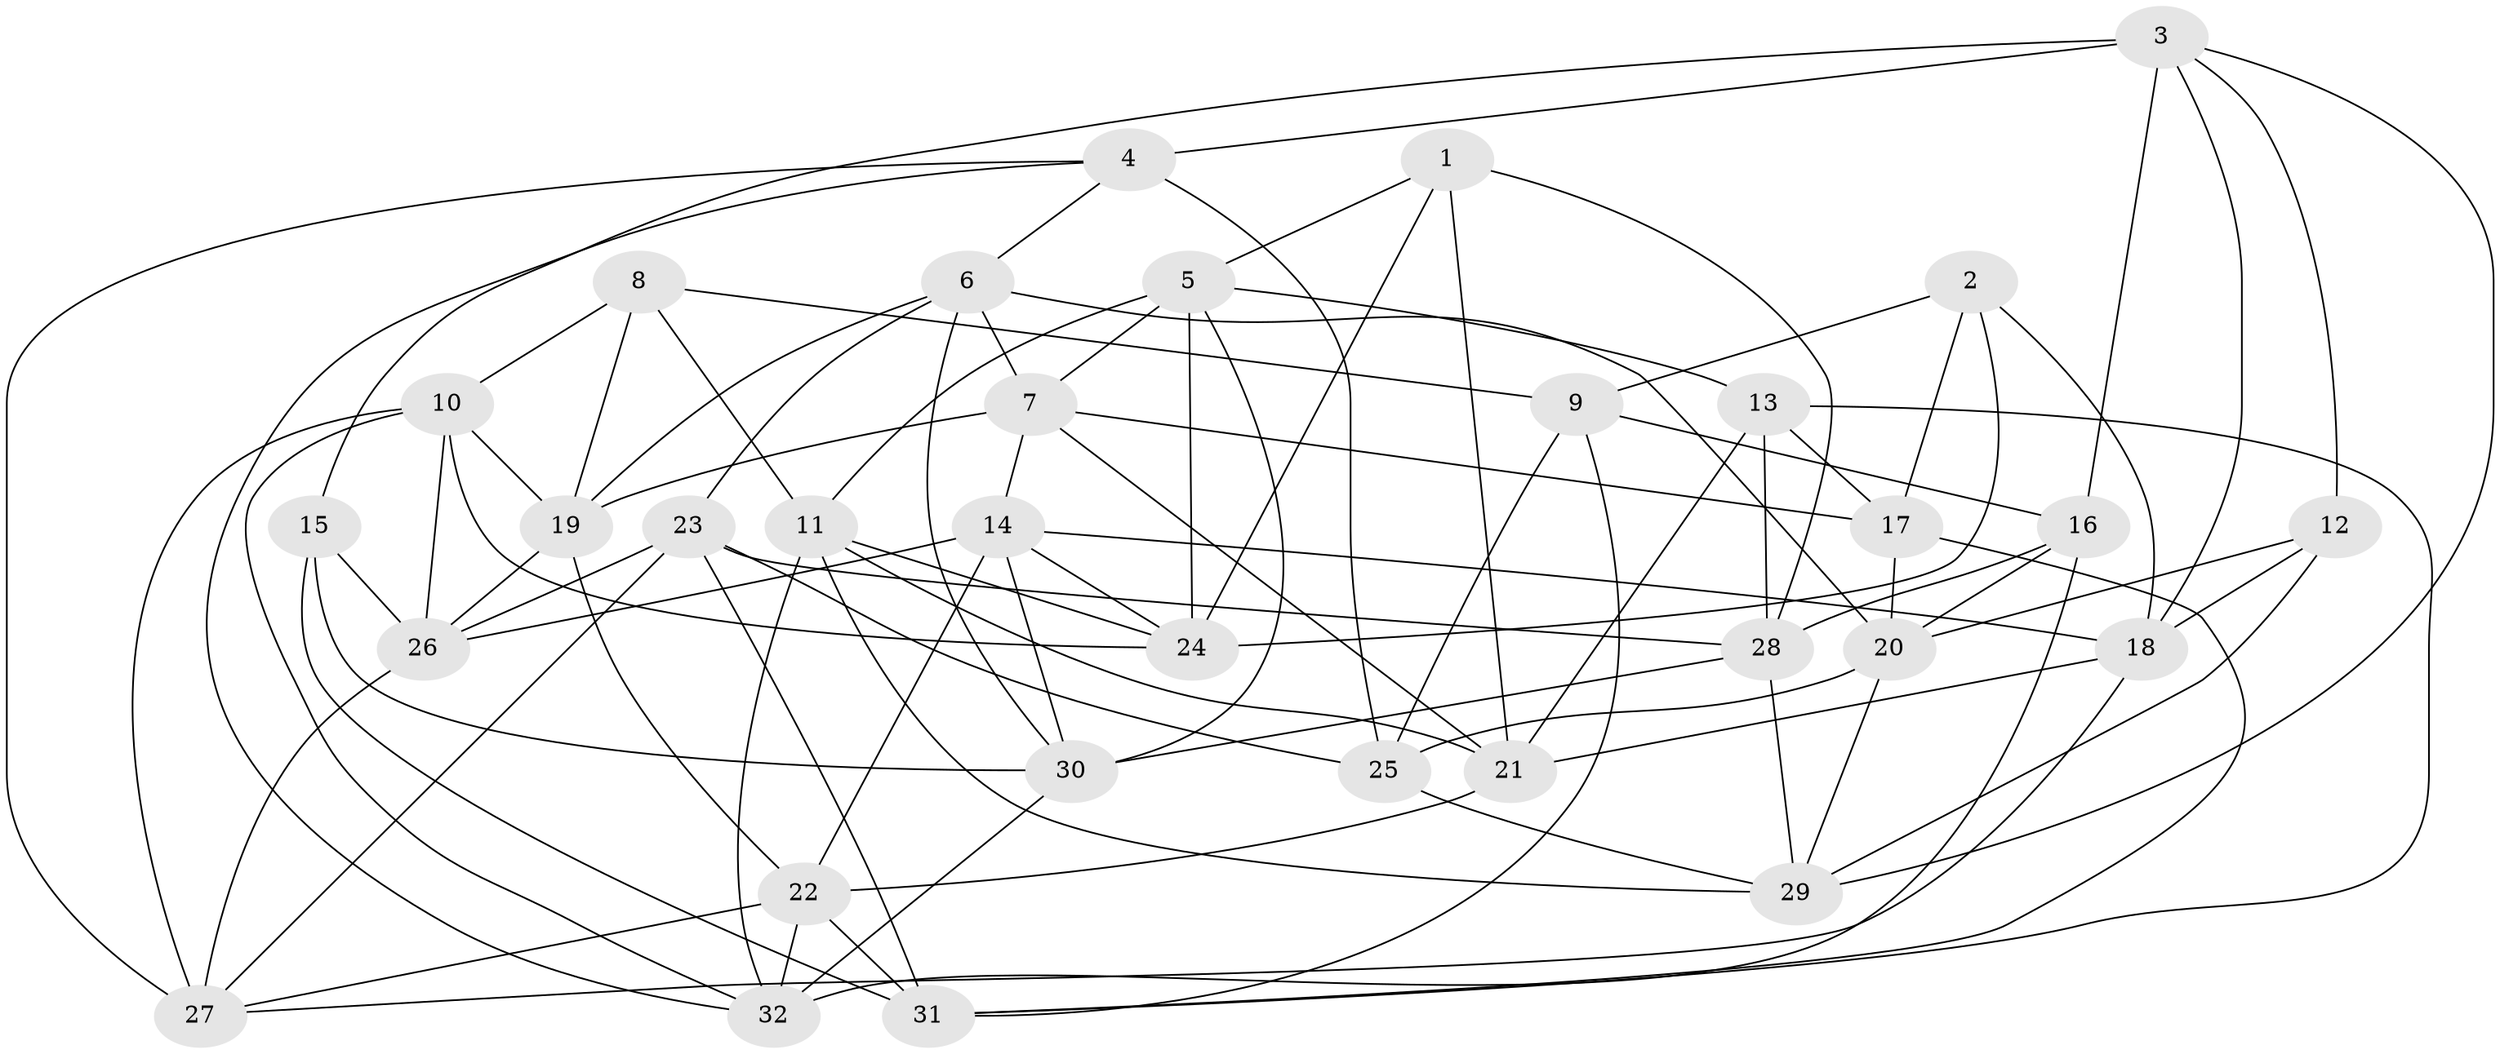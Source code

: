 // original degree distribution, {4: 1.0}
// Generated by graph-tools (version 1.1) at 2025/26/03/09/25 03:26:57]
// undirected, 32 vertices, 88 edges
graph export_dot {
graph [start="1"]
  node [color=gray90,style=filled];
  1;
  2;
  3;
  4;
  5;
  6;
  7;
  8;
  9;
  10;
  11;
  12;
  13;
  14;
  15;
  16;
  17;
  18;
  19;
  20;
  21;
  22;
  23;
  24;
  25;
  26;
  27;
  28;
  29;
  30;
  31;
  32;
  1 -- 5 [weight=1.0];
  1 -- 21 [weight=1.0];
  1 -- 24 [weight=1.0];
  1 -- 28 [weight=1.0];
  2 -- 9 [weight=1.0];
  2 -- 17 [weight=1.0];
  2 -- 18 [weight=1.0];
  2 -- 24 [weight=1.0];
  3 -- 4 [weight=1.0];
  3 -- 12 [weight=1.0];
  3 -- 15 [weight=1.0];
  3 -- 16 [weight=1.0];
  3 -- 18 [weight=1.0];
  3 -- 29 [weight=1.0];
  4 -- 6 [weight=1.0];
  4 -- 25 [weight=2.0];
  4 -- 27 [weight=1.0];
  4 -- 32 [weight=1.0];
  5 -- 7 [weight=1.0];
  5 -- 11 [weight=1.0];
  5 -- 13 [weight=1.0];
  5 -- 24 [weight=1.0];
  5 -- 30 [weight=1.0];
  6 -- 7 [weight=1.0];
  6 -- 19 [weight=1.0];
  6 -- 20 [weight=1.0];
  6 -- 23 [weight=1.0];
  6 -- 30 [weight=1.0];
  7 -- 14 [weight=1.0];
  7 -- 17 [weight=1.0];
  7 -- 19 [weight=1.0];
  7 -- 21 [weight=1.0];
  8 -- 9 [weight=1.0];
  8 -- 10 [weight=1.0];
  8 -- 11 [weight=1.0];
  8 -- 19 [weight=1.0];
  9 -- 16 [weight=2.0];
  9 -- 25 [weight=1.0];
  9 -- 31 [weight=1.0];
  10 -- 19 [weight=1.0];
  10 -- 24 [weight=1.0];
  10 -- 26 [weight=1.0];
  10 -- 27 [weight=1.0];
  10 -- 32 [weight=1.0];
  11 -- 21 [weight=1.0];
  11 -- 24 [weight=1.0];
  11 -- 29 [weight=1.0];
  11 -- 32 [weight=1.0];
  12 -- 18 [weight=1.0];
  12 -- 20 [weight=1.0];
  12 -- 29 [weight=1.0];
  13 -- 17 [weight=2.0];
  13 -- 21 [weight=1.0];
  13 -- 28 [weight=1.0];
  13 -- 31 [weight=1.0];
  14 -- 18 [weight=1.0];
  14 -- 22 [weight=1.0];
  14 -- 24 [weight=1.0];
  14 -- 26 [weight=1.0];
  14 -- 30 [weight=1.0];
  15 -- 26 [weight=1.0];
  15 -- 30 [weight=1.0];
  15 -- 31 [weight=1.0];
  16 -- 20 [weight=1.0];
  16 -- 28 [weight=1.0];
  16 -- 32 [weight=1.0];
  17 -- 20 [weight=1.0];
  17 -- 31 [weight=1.0];
  18 -- 21 [weight=1.0];
  18 -- 27 [weight=1.0];
  19 -- 22 [weight=1.0];
  19 -- 26 [weight=1.0];
  20 -- 25 [weight=1.0];
  20 -- 29 [weight=1.0];
  21 -- 22 [weight=1.0];
  22 -- 27 [weight=1.0];
  22 -- 31 [weight=1.0];
  22 -- 32 [weight=1.0];
  23 -- 25 [weight=1.0];
  23 -- 26 [weight=1.0];
  23 -- 27 [weight=1.0];
  23 -- 28 [weight=1.0];
  23 -- 31 [weight=1.0];
  25 -- 29 [weight=1.0];
  26 -- 27 [weight=1.0];
  28 -- 29 [weight=1.0];
  28 -- 30 [weight=1.0];
  30 -- 32 [weight=1.0];
}
